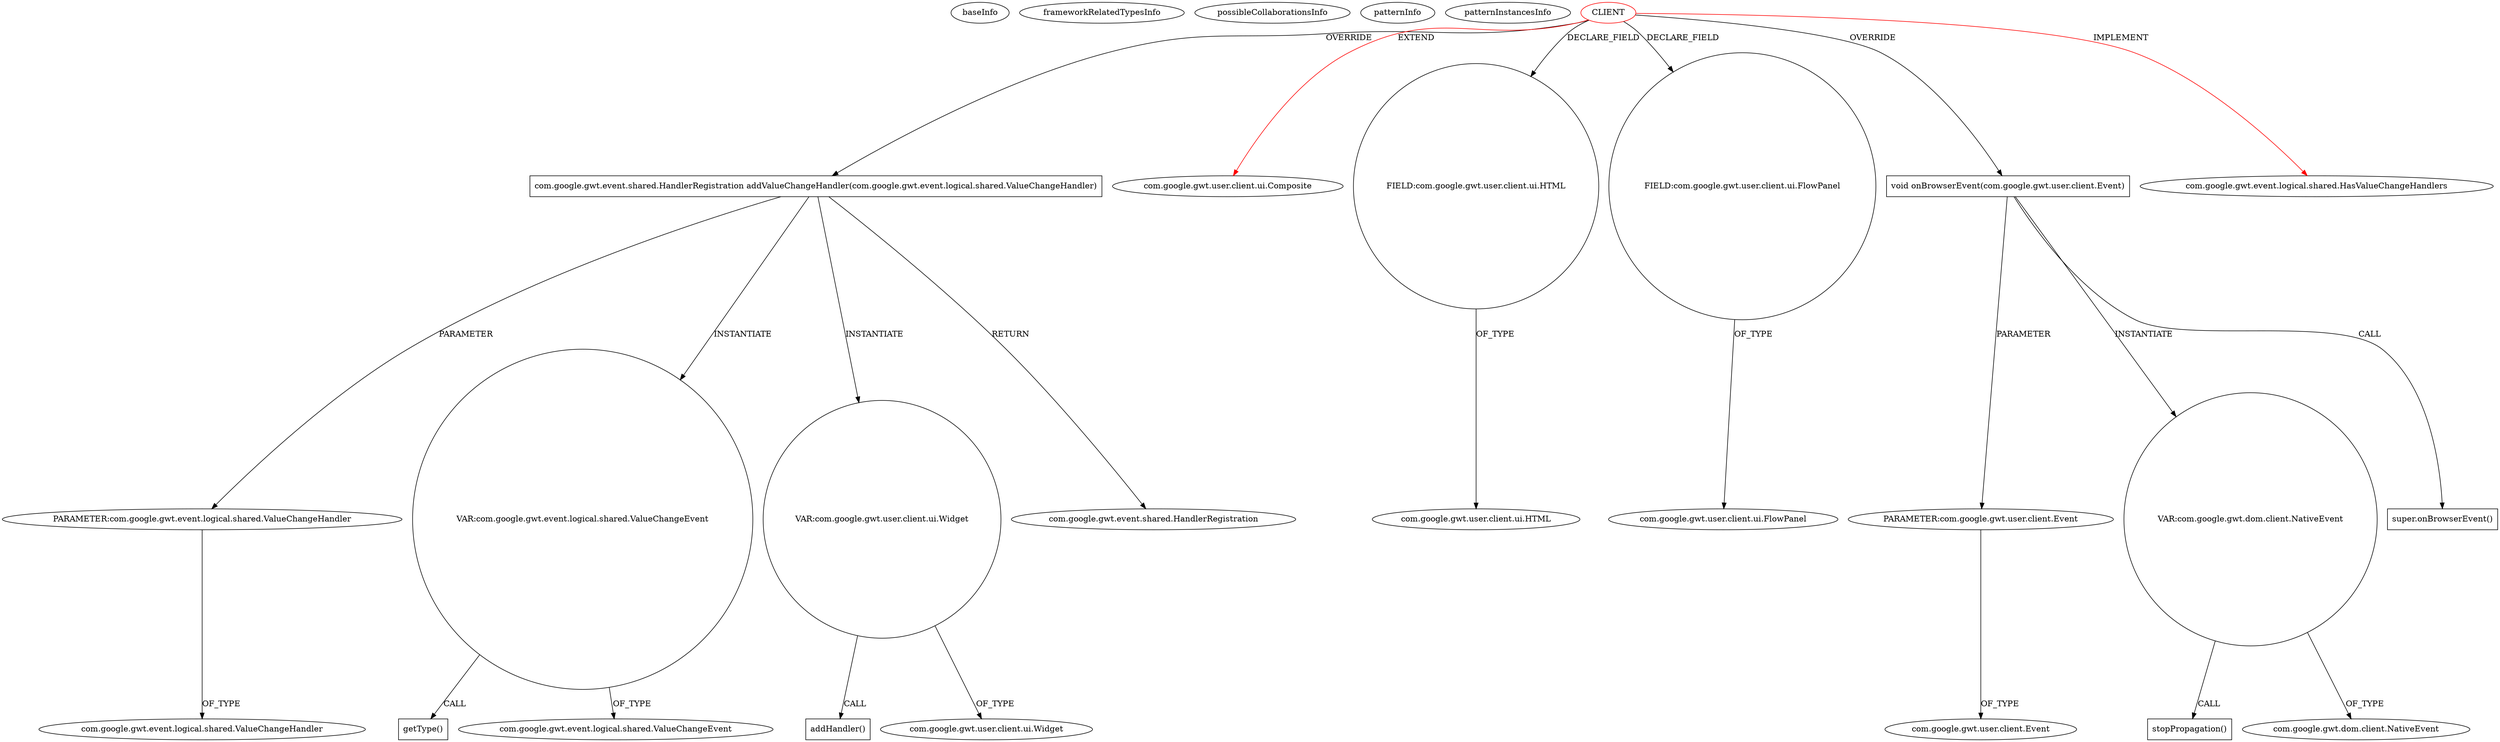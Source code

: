 digraph {
baseInfo[graphId=1156,category="pattern",isAnonymous=false,possibleRelation=false]
frameworkRelatedTypesInfo[0="com.google.gwt.event.logical.shared.HasValueChangeHandlers",1="com.google.gwt.user.client.ui.Composite"]
possibleCollaborationsInfo[]
patternInfo[frequency=2.0,patternRootClient=0]
patternInstancesInfo[0="nextinterfaces-next~/nextinterfaces-next/next-master/src/next/i/view/widgets/XSlider.java~XSlider~4215",1="nextinterfaces-next~/nextinterfaces-next/next-master/src/next/i/view/widgets/XPicker.java~XPicker~4223"]
19[label="PARAMETER:com.google.gwt.event.logical.shared.ValueChangeHandler",vertexType="PARAMETER_DECLARATION",isFrameworkType=false]
20[label="com.google.gwt.event.logical.shared.ValueChangeHandler",vertexType="FRAMEWORK_INTERFACE_TYPE",isFrameworkType=false]
17[label="com.google.gwt.event.shared.HandlerRegistration addValueChangeHandler(com.google.gwt.event.logical.shared.ValueChangeHandler)",vertexType="OVERRIDING_METHOD_DECLARATION",isFrameworkType=false,shape=box]
24[label="VAR:com.google.gwt.event.logical.shared.ValueChangeEvent",vertexType="VARIABLE_EXPRESION",isFrameworkType=false,shape=circle]
0[label="CLIENT",vertexType="ROOT_CLIENT_CLASS_DECLARATION",isFrameworkType=false,color=red]
1[label="com.google.gwt.user.client.ui.Composite",vertexType="FRAMEWORK_CLASS_TYPE",isFrameworkType=false]
25[label="getType()",vertexType="INSIDE_CALL",isFrameworkType=false,shape=box]
4[label="FIELD:com.google.gwt.user.client.ui.HTML",vertexType="FIELD_DECLARATION",isFrameworkType=false,shape=circle]
26[label="com.google.gwt.event.logical.shared.ValueChangeEvent",vertexType="FRAMEWORK_CLASS_TYPE",isFrameworkType=false]
6[label="FIELD:com.google.gwt.user.client.ui.FlowPanel",vertexType="FIELD_DECLARATION",isFrameworkType=false,shape=circle]
7[label="com.google.gwt.user.client.ui.FlowPanel",vertexType="FRAMEWORK_CLASS_TYPE",isFrameworkType=false]
5[label="com.google.gwt.user.client.ui.HTML",vertexType="FRAMEWORK_CLASS_TYPE",isFrameworkType=false]
21[label="VAR:com.google.gwt.user.client.ui.Widget",vertexType="VARIABLE_EXPRESION",isFrameworkType=false,shape=circle]
22[label="addHandler()",vertexType="INSIDE_CALL",isFrameworkType=false,shape=box]
10[label="void onBrowserEvent(com.google.gwt.user.client.Event)",vertexType="OVERRIDING_METHOD_DECLARATION",isFrameworkType=false,shape=box]
11[label="PARAMETER:com.google.gwt.user.client.Event",vertexType="PARAMETER_DECLARATION",isFrameworkType=false]
12[label="com.google.gwt.user.client.Event",vertexType="FRAMEWORK_CLASS_TYPE",isFrameworkType=false]
3[label="com.google.gwt.event.logical.shared.HasValueChangeHandlers",vertexType="FRAMEWORK_INTERFACE_TYPE",isFrameworkType=false]
18[label="com.google.gwt.event.shared.HandlerRegistration",vertexType="FRAMEWORK_INTERFACE_TYPE",isFrameworkType=false]
13[label="VAR:com.google.gwt.dom.client.NativeEvent",vertexType="VARIABLE_EXPRESION",isFrameworkType=false,shape=circle]
14[label="stopPropagation()",vertexType="INSIDE_CALL",isFrameworkType=false,shape=box]
15[label="com.google.gwt.dom.client.NativeEvent",vertexType="FRAMEWORK_CLASS_TYPE",isFrameworkType=false]
16[label="super.onBrowserEvent()",vertexType="SUPER_CALL",isFrameworkType=false,shape=box]
23[label="com.google.gwt.user.client.ui.Widget",vertexType="FRAMEWORK_CLASS_TYPE",isFrameworkType=false]
17->24[label="INSTANTIATE"]
6->7[label="OF_TYPE"]
21->23[label="OF_TYPE"]
19->20[label="OF_TYPE"]
24->26[label="OF_TYPE"]
13->15[label="OF_TYPE"]
0->6[label="DECLARE_FIELD"]
10->16[label="CALL"]
0->3[label="IMPLEMENT",color=red]
21->22[label="CALL"]
0->10[label="OVERRIDE"]
11->12[label="OF_TYPE"]
0->17[label="OVERRIDE"]
10->11[label="PARAMETER"]
24->25[label="CALL"]
17->21[label="INSTANTIATE"]
0->1[label="EXTEND",color=red]
13->14[label="CALL"]
17->19[label="PARAMETER"]
0->4[label="DECLARE_FIELD"]
4->5[label="OF_TYPE"]
10->13[label="INSTANTIATE"]
17->18[label="RETURN"]
}
